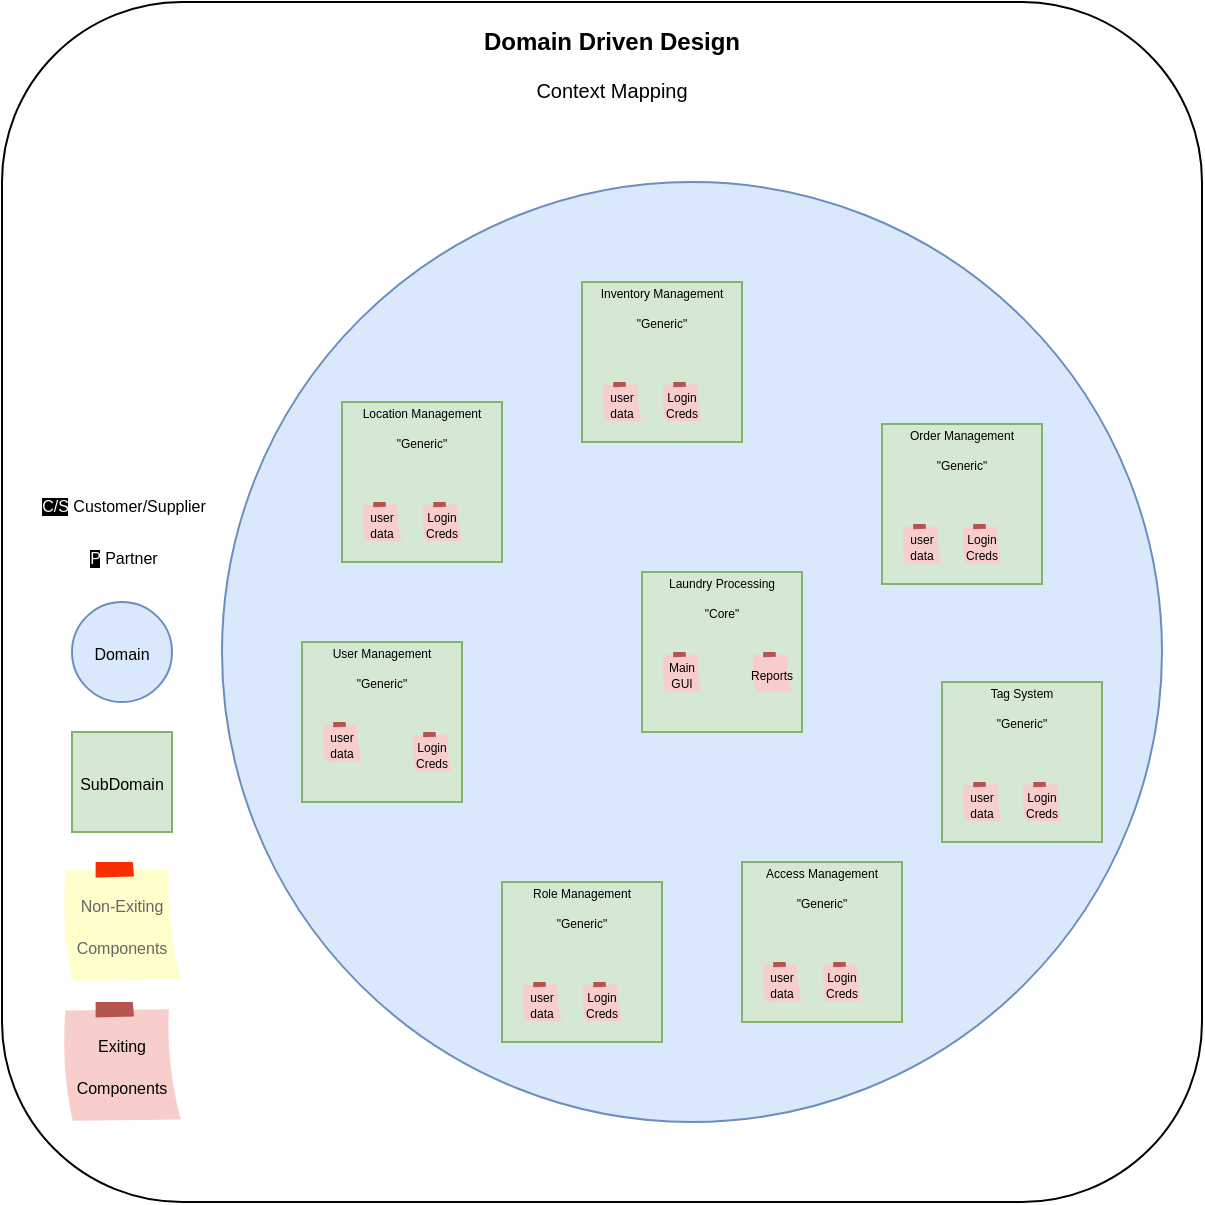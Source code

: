 <mxfile version="24.1.0" type="github">
  <diagram name="Page-1" id="hdjArQT4N3EYjZPsATcF">
    <mxGraphModel dx="570" dy="381" grid="1" gridSize="10" guides="1" tooltips="1" connect="1" arrows="1" fold="1" page="1" pageScale="1" pageWidth="850" pageHeight="1100" math="0" shadow="0">
      <root>
        <mxCell id="0" />
        <mxCell id="1" parent="0" />
        <mxCell id="8JDR-m6vEa2aa0U4zZIv-1" value="" style="rounded=1;whiteSpace=wrap;html=1;" vertex="1" parent="1">
          <mxGeometry x="120" y="160" width="600" height="600" as="geometry" />
        </mxCell>
        <mxCell id="8JDR-m6vEa2aa0U4zZIv-4" value="" style="group" vertex="1" connectable="0" parent="1">
          <mxGeometry x="345" y="160" width="160" height="64" as="geometry" />
        </mxCell>
        <mxCell id="8JDR-m6vEa2aa0U4zZIv-2" value="&lt;b&gt;Domain Driven Design&lt;/b&gt;" style="text;html=1;align=center;verticalAlign=middle;whiteSpace=wrap;rounded=0;" vertex="1" parent="8JDR-m6vEa2aa0U4zZIv-4">
          <mxGeometry width="160" height="40" as="geometry" />
        </mxCell>
        <mxCell id="8JDR-m6vEa2aa0U4zZIv-3" value="&lt;font style=&quot;font-size: 10px;&quot;&gt;Context Mapping&lt;/font&gt;" style="text;html=1;align=center;verticalAlign=middle;whiteSpace=wrap;rounded=0;" vertex="1" parent="8JDR-m6vEa2aa0U4zZIv-4">
          <mxGeometry y="23" width="160" height="41" as="geometry" />
        </mxCell>
        <mxCell id="8JDR-m6vEa2aa0U4zZIv-5" value="&lt;font style=&quot;font-size: 8px;&quot;&gt;Exiting Components&lt;/font&gt;" style="strokeWidth=1;shadow=0;dashed=0;align=center;html=1;shape=mxgraph.mockup.text.stickyNote2;mainText=;fontSize=17;whiteSpace=wrap;fillColor=#f8cecc;strokeColor=#b85450;" vertex="1" parent="1">
          <mxGeometry x="150" y="660" width="60" height="60" as="geometry" />
        </mxCell>
        <mxCell id="8JDR-m6vEa2aa0U4zZIv-6" value="&lt;font style=&quot;font-size: 8px;&quot;&gt;Non-Exiting Components&lt;/font&gt;" style="strokeWidth=1;shadow=0;dashed=0;align=center;html=1;shape=mxgraph.mockup.text.stickyNote2;fontColor=#666666;mainText=;fontSize=17;whiteSpace=wrap;fillColor=#ffffcc;strokeColor=#F62E00;" vertex="1" parent="1">
          <mxGeometry x="150" y="590" width="60" height="60" as="geometry" />
        </mxCell>
        <mxCell id="8JDR-m6vEa2aa0U4zZIv-7" value="&lt;font style=&quot;font-size: 8px;&quot;&gt;SubDomain&lt;/font&gt;" style="whiteSpace=wrap;html=1;aspect=fixed;fillColor=#d5e8d4;strokeColor=#82b366;" vertex="1" parent="1">
          <mxGeometry x="155" y="525" width="50" height="50" as="geometry" />
        </mxCell>
        <mxCell id="8JDR-m6vEa2aa0U4zZIv-8" value="&lt;font style=&quot;font-size: 8px;&quot;&gt;Domain&lt;/font&gt;" style="ellipse;whiteSpace=wrap;html=1;aspect=fixed;fillColor=#dae8fc;strokeColor=#6c8ebf;" vertex="1" parent="1">
          <mxGeometry x="155" y="460" width="50" height="50" as="geometry" />
        </mxCell>
        <mxCell id="8JDR-m6vEa2aa0U4zZIv-9" value="&lt;font style=&quot;font-size: 8px;&quot;&gt;&lt;font style=&quot;background-color: rgb(0, 0, 0);&quot; color=&quot;#ffffff&quot;&gt;P&lt;/font&gt; Partner&lt;/font&gt;" style="text;html=1;align=center;verticalAlign=middle;whiteSpace=wrap;rounded=0;" vertex="1" parent="1">
          <mxGeometry x="151" y="422" width="60" height="30" as="geometry" />
        </mxCell>
        <mxCell id="8JDR-m6vEa2aa0U4zZIv-10" value="&lt;font style=&quot;font-size: 8px;&quot;&gt;&lt;font style=&quot;background-color: rgb(0, 0, 0);&quot; color=&quot;#ffffff&quot;&gt;C/S&lt;/font&gt;&amp;nbsp;Customer/Supplier&lt;/font&gt;" style="text;html=1;align=center;verticalAlign=middle;whiteSpace=wrap;rounded=0;" vertex="1" parent="1">
          <mxGeometry x="151" y="396" width="60" height="30" as="geometry" />
        </mxCell>
        <mxCell id="8JDR-m6vEa2aa0U4zZIv-11" value="" style="ellipse;whiteSpace=wrap;html=1;aspect=fixed;fillColor=#dae8fc;strokeColor=#6c8ebf;" vertex="1" parent="1">
          <mxGeometry x="230" y="250" width="470" height="470" as="geometry" />
        </mxCell>
        <mxCell id="8JDR-m6vEa2aa0U4zZIv-23" value="&lt;font style=&quot;font-size: 6px;&quot;&gt;User Management&lt;/font&gt;&lt;div&gt;&lt;font style=&quot;font-size: 6px;&quot;&gt;&quot;Generic&quot;&lt;/font&gt;&lt;/div&gt;&lt;div&gt;&lt;font style=&quot;font-size: 6px;&quot;&gt;&lt;br&gt;&lt;/font&gt;&lt;/div&gt;&lt;div&gt;&lt;font style=&quot;font-size: 6px;&quot;&gt;&lt;br&gt;&lt;/font&gt;&lt;/div&gt;&lt;div&gt;&lt;font style=&quot;font-size: 6px;&quot;&gt;&lt;br&gt;&lt;/font&gt;&lt;/div&gt;&lt;div&gt;&lt;font style=&quot;font-size: 6px;&quot;&gt;&lt;br&gt;&lt;/font&gt;&lt;/div&gt;" style="whiteSpace=wrap;html=1;aspect=fixed;fillColor=#d5e8d4;strokeColor=#82b366;" vertex="1" parent="1">
          <mxGeometry x="270" y="480" width="80" height="80" as="geometry" />
        </mxCell>
        <mxCell id="8JDR-m6vEa2aa0U4zZIv-20" value="&lt;p style=&quot;margin-top: 0px; margin-left: 0px; margin-bottom: 0px; line-height: 20%;&quot;&gt;&lt;span style=&quot;font-size: 6px; background-color: initial;&quot;&gt;Login Creds&lt;/span&gt;&lt;/p&gt;" style="strokeWidth=1;shadow=0;dashed=0;align=center;html=1;shape=mxgraph.mockup.text.stickyNote2;mainText=;fontSize=17;whiteSpace=wrap;fillColor=#f8cecc;strokeColor=#b85450;" vertex="1" parent="1">
          <mxGeometry x="325" y="525" width="20" height="20" as="geometry" />
        </mxCell>
        <mxCell id="8JDR-m6vEa2aa0U4zZIv-19" value="&lt;p style=&quot;line-height: 20%;&quot;&gt;&lt;font style=&quot;font-size: 6px;&quot;&gt;user data&lt;/font&gt;&lt;/p&gt;" style="strokeWidth=1;shadow=0;dashed=0;align=center;html=1;shape=mxgraph.mockup.text.stickyNote2;mainText=;fontSize=17;whiteSpace=wrap;fillColor=#f8cecc;strokeColor=#b85450;" vertex="1" parent="1">
          <mxGeometry x="280" y="520" width="20" height="20" as="geometry" />
        </mxCell>
        <mxCell id="8JDR-m6vEa2aa0U4zZIv-24" value="" style="group" vertex="1" connectable="0" parent="1">
          <mxGeometry x="290" y="360" width="80" height="80" as="geometry" />
        </mxCell>
        <mxCell id="8JDR-m6vEa2aa0U4zZIv-14" value="&lt;font style=&quot;font-size: 6px;&quot;&gt;Location Management&lt;/font&gt;&lt;div&gt;&lt;font style=&quot;font-size: 6px;&quot;&gt;&quot;Generic&quot;&lt;/font&gt;&lt;/div&gt;&lt;div&gt;&lt;font style=&quot;font-size: 6px;&quot;&gt;&lt;br&gt;&lt;/font&gt;&lt;/div&gt;&lt;div&gt;&lt;font style=&quot;font-size: 6px;&quot;&gt;&lt;br&gt;&lt;/font&gt;&lt;/div&gt;&lt;div&gt;&lt;font style=&quot;font-size: 6px;&quot;&gt;&lt;br&gt;&lt;/font&gt;&lt;/div&gt;&lt;div&gt;&lt;font style=&quot;font-size: 6px;&quot;&gt;&lt;br&gt;&lt;/font&gt;&lt;/div&gt;" style="whiteSpace=wrap;html=1;aspect=fixed;fillColor=#d5e8d4;strokeColor=#82b366;" vertex="1" parent="8JDR-m6vEa2aa0U4zZIv-24">
          <mxGeometry width="80" height="80" as="geometry" />
        </mxCell>
        <mxCell id="8JDR-m6vEa2aa0U4zZIv-21" value="&lt;p style=&quot;line-height: 20%;&quot;&gt;&lt;font style=&quot;font-size: 6px;&quot;&gt;user data&lt;/font&gt;&lt;/p&gt;" style="strokeWidth=1;shadow=0;dashed=0;align=center;html=1;shape=mxgraph.mockup.text.stickyNote2;mainText=;fontSize=17;whiteSpace=wrap;fillColor=#f8cecc;strokeColor=#b85450;" vertex="1" parent="8JDR-m6vEa2aa0U4zZIv-24">
          <mxGeometry x="10" y="50" width="20" height="20" as="geometry" />
        </mxCell>
        <mxCell id="8JDR-m6vEa2aa0U4zZIv-22" value="&lt;p style=&quot;margin-top: 0px; margin-left: 0px; margin-bottom: 0px; line-height: 20%;&quot;&gt;&lt;span style=&quot;font-size: 6px; background-color: initial;&quot;&gt;Login Creds&lt;/span&gt;&lt;/p&gt;" style="strokeWidth=1;shadow=0;dashed=0;align=center;html=1;shape=mxgraph.mockup.text.stickyNote2;mainText=;fontSize=17;whiteSpace=wrap;fillColor=#f8cecc;strokeColor=#b85450;" vertex="1" parent="8JDR-m6vEa2aa0U4zZIv-24">
          <mxGeometry x="40" y="50" width="20" height="20" as="geometry" />
        </mxCell>
        <mxCell id="8JDR-m6vEa2aa0U4zZIv-25" value="" style="group" vertex="1" connectable="0" parent="1">
          <mxGeometry x="490" y="590" width="80" height="80" as="geometry" />
        </mxCell>
        <mxCell id="8JDR-m6vEa2aa0U4zZIv-26" value="&lt;font style=&quot;font-size: 6px;&quot;&gt;Access Management&lt;/font&gt;&lt;div&gt;&lt;font style=&quot;font-size: 6px;&quot;&gt;&quot;Generic&quot;&lt;/font&gt;&lt;/div&gt;&lt;div&gt;&lt;font style=&quot;font-size: 6px;&quot;&gt;&lt;br&gt;&lt;/font&gt;&lt;/div&gt;&lt;div&gt;&lt;font style=&quot;font-size: 6px;&quot;&gt;&lt;br&gt;&lt;/font&gt;&lt;/div&gt;&lt;div&gt;&lt;font style=&quot;font-size: 6px;&quot;&gt;&lt;br&gt;&lt;/font&gt;&lt;/div&gt;&lt;div&gt;&lt;font style=&quot;font-size: 6px;&quot;&gt;&lt;br&gt;&lt;/font&gt;&lt;/div&gt;" style="whiteSpace=wrap;html=1;aspect=fixed;fillColor=#d5e8d4;strokeColor=#82b366;" vertex="1" parent="8JDR-m6vEa2aa0U4zZIv-25">
          <mxGeometry width="80" height="80" as="geometry" />
        </mxCell>
        <mxCell id="8JDR-m6vEa2aa0U4zZIv-27" value="&lt;p style=&quot;line-height: 20%;&quot;&gt;&lt;font style=&quot;font-size: 6px;&quot;&gt;user data&lt;/font&gt;&lt;/p&gt;" style="strokeWidth=1;shadow=0;dashed=0;align=center;html=1;shape=mxgraph.mockup.text.stickyNote2;mainText=;fontSize=17;whiteSpace=wrap;fillColor=#f8cecc;strokeColor=#b85450;" vertex="1" parent="8JDR-m6vEa2aa0U4zZIv-25">
          <mxGeometry x="10" y="50" width="20" height="20" as="geometry" />
        </mxCell>
        <mxCell id="8JDR-m6vEa2aa0U4zZIv-28" value="&lt;p style=&quot;margin-top: 0px; margin-left: 0px; margin-bottom: 0px; line-height: 20%;&quot;&gt;&lt;span style=&quot;font-size: 6px; background-color: initial;&quot;&gt;Login Creds&lt;/span&gt;&lt;/p&gt;" style="strokeWidth=1;shadow=0;dashed=0;align=center;html=1;shape=mxgraph.mockup.text.stickyNote2;mainText=;fontSize=17;whiteSpace=wrap;fillColor=#f8cecc;strokeColor=#b85450;" vertex="1" parent="8JDR-m6vEa2aa0U4zZIv-25">
          <mxGeometry x="40" y="50" width="20" height="20" as="geometry" />
        </mxCell>
        <mxCell id="8JDR-m6vEa2aa0U4zZIv-29" value="" style="group" vertex="1" connectable="0" parent="1">
          <mxGeometry x="410" y="300" width="80" height="80" as="geometry" />
        </mxCell>
        <mxCell id="8JDR-m6vEa2aa0U4zZIv-30" value="&lt;font style=&quot;font-size: 6px;&quot;&gt;Inventory Management&lt;/font&gt;&lt;div&gt;&lt;font style=&quot;font-size: 6px;&quot;&gt;&quot;Generic&quot;&lt;/font&gt;&lt;/div&gt;&lt;div&gt;&lt;font style=&quot;font-size: 6px;&quot;&gt;&lt;br&gt;&lt;/font&gt;&lt;/div&gt;&lt;div&gt;&lt;font style=&quot;font-size: 6px;&quot;&gt;&lt;br&gt;&lt;/font&gt;&lt;/div&gt;&lt;div&gt;&lt;font style=&quot;font-size: 6px;&quot;&gt;&lt;br&gt;&lt;/font&gt;&lt;/div&gt;&lt;div&gt;&lt;font style=&quot;font-size: 6px;&quot;&gt;&lt;br&gt;&lt;/font&gt;&lt;/div&gt;" style="whiteSpace=wrap;html=1;aspect=fixed;fillColor=#d5e8d4;strokeColor=#82b366;" vertex="1" parent="8JDR-m6vEa2aa0U4zZIv-29">
          <mxGeometry width="80" height="80" as="geometry" />
        </mxCell>
        <mxCell id="8JDR-m6vEa2aa0U4zZIv-31" value="&lt;p style=&quot;line-height: 20%;&quot;&gt;&lt;font style=&quot;font-size: 6px;&quot;&gt;user data&lt;/font&gt;&lt;/p&gt;" style="strokeWidth=1;shadow=0;dashed=0;align=center;html=1;shape=mxgraph.mockup.text.stickyNote2;mainText=;fontSize=17;whiteSpace=wrap;fillColor=#f8cecc;strokeColor=#b85450;" vertex="1" parent="8JDR-m6vEa2aa0U4zZIv-29">
          <mxGeometry x="10" y="50" width="20" height="20" as="geometry" />
        </mxCell>
        <mxCell id="8JDR-m6vEa2aa0U4zZIv-32" value="&lt;p style=&quot;margin-top: 0px; margin-left: 0px; margin-bottom: 0px; line-height: 20%;&quot;&gt;&lt;span style=&quot;font-size: 6px; background-color: initial;&quot;&gt;Login Creds&lt;/span&gt;&lt;/p&gt;" style="strokeWidth=1;shadow=0;dashed=0;align=center;html=1;shape=mxgraph.mockup.text.stickyNote2;mainText=;fontSize=17;whiteSpace=wrap;fillColor=#f8cecc;strokeColor=#b85450;" vertex="1" parent="8JDR-m6vEa2aa0U4zZIv-29">
          <mxGeometry x="40" y="50" width="20" height="20" as="geometry" />
        </mxCell>
        <mxCell id="8JDR-m6vEa2aa0U4zZIv-33" value="" style="group" vertex="1" connectable="0" parent="1">
          <mxGeometry x="370" y="600" width="80" height="80" as="geometry" />
        </mxCell>
        <mxCell id="8JDR-m6vEa2aa0U4zZIv-34" value="&lt;font style=&quot;font-size: 6px;&quot;&gt;Role Management&lt;/font&gt;&lt;div&gt;&lt;font style=&quot;font-size: 6px;&quot;&gt;&quot;Generic&quot;&lt;/font&gt;&lt;/div&gt;&lt;div&gt;&lt;font style=&quot;font-size: 6px;&quot;&gt;&lt;br&gt;&lt;/font&gt;&lt;/div&gt;&lt;div&gt;&lt;font style=&quot;font-size: 6px;&quot;&gt;&lt;br&gt;&lt;/font&gt;&lt;/div&gt;&lt;div&gt;&lt;font style=&quot;font-size: 6px;&quot;&gt;&lt;br&gt;&lt;/font&gt;&lt;/div&gt;&lt;div&gt;&lt;font style=&quot;font-size: 6px;&quot;&gt;&lt;br&gt;&lt;/font&gt;&lt;/div&gt;" style="whiteSpace=wrap;html=1;aspect=fixed;fillColor=#d5e8d4;strokeColor=#82b366;" vertex="1" parent="8JDR-m6vEa2aa0U4zZIv-33">
          <mxGeometry width="80" height="80" as="geometry" />
        </mxCell>
        <mxCell id="8JDR-m6vEa2aa0U4zZIv-35" value="&lt;p style=&quot;line-height: 20%;&quot;&gt;&lt;font style=&quot;font-size: 6px;&quot;&gt;user data&lt;/font&gt;&lt;/p&gt;" style="strokeWidth=1;shadow=0;dashed=0;align=center;html=1;shape=mxgraph.mockup.text.stickyNote2;mainText=;fontSize=17;whiteSpace=wrap;fillColor=#f8cecc;strokeColor=#b85450;" vertex="1" parent="8JDR-m6vEa2aa0U4zZIv-33">
          <mxGeometry x="10" y="50" width="20" height="20" as="geometry" />
        </mxCell>
        <mxCell id="8JDR-m6vEa2aa0U4zZIv-36" value="&lt;p style=&quot;margin-top: 0px; margin-left: 0px; margin-bottom: 0px; line-height: 20%;&quot;&gt;&lt;span style=&quot;font-size: 6px; background-color: initial;&quot;&gt;Login Creds&lt;/span&gt;&lt;/p&gt;" style="strokeWidth=1;shadow=0;dashed=0;align=center;html=1;shape=mxgraph.mockup.text.stickyNote2;mainText=;fontSize=17;whiteSpace=wrap;fillColor=#f8cecc;strokeColor=#b85450;" vertex="1" parent="8JDR-m6vEa2aa0U4zZIv-33">
          <mxGeometry x="40" y="50" width="20" height="20" as="geometry" />
        </mxCell>
        <mxCell id="8JDR-m6vEa2aa0U4zZIv-37" value="" style="group" vertex="1" connectable="0" parent="1">
          <mxGeometry x="560" y="371" width="80" height="80" as="geometry" />
        </mxCell>
        <mxCell id="8JDR-m6vEa2aa0U4zZIv-38" value="&lt;font style=&quot;font-size: 6px;&quot;&gt;Order Management&lt;/font&gt;&lt;div&gt;&lt;font style=&quot;font-size: 6px;&quot;&gt;&quot;Generic&quot;&lt;/font&gt;&lt;/div&gt;&lt;div&gt;&lt;font style=&quot;font-size: 6px;&quot;&gt;&lt;br&gt;&lt;/font&gt;&lt;/div&gt;&lt;div&gt;&lt;font style=&quot;font-size: 6px;&quot;&gt;&lt;br&gt;&lt;/font&gt;&lt;/div&gt;&lt;div&gt;&lt;font style=&quot;font-size: 6px;&quot;&gt;&lt;br&gt;&lt;/font&gt;&lt;/div&gt;&lt;div&gt;&lt;font style=&quot;font-size: 6px;&quot;&gt;&lt;br&gt;&lt;/font&gt;&lt;/div&gt;" style="whiteSpace=wrap;html=1;aspect=fixed;fillColor=#d5e8d4;strokeColor=#82b366;" vertex="1" parent="8JDR-m6vEa2aa0U4zZIv-37">
          <mxGeometry width="80" height="80" as="geometry" />
        </mxCell>
        <mxCell id="8JDR-m6vEa2aa0U4zZIv-39" value="&lt;p style=&quot;line-height: 20%;&quot;&gt;&lt;font style=&quot;font-size: 6px;&quot;&gt;user data&lt;/font&gt;&lt;/p&gt;" style="strokeWidth=1;shadow=0;dashed=0;align=center;html=1;shape=mxgraph.mockup.text.stickyNote2;mainText=;fontSize=17;whiteSpace=wrap;fillColor=#f8cecc;strokeColor=#b85450;" vertex="1" parent="8JDR-m6vEa2aa0U4zZIv-37">
          <mxGeometry x="10" y="50" width="20" height="20" as="geometry" />
        </mxCell>
        <mxCell id="8JDR-m6vEa2aa0U4zZIv-40" value="&lt;p style=&quot;margin-top: 0px; margin-left: 0px; margin-bottom: 0px; line-height: 20%;&quot;&gt;&lt;span style=&quot;font-size: 6px; background-color: initial;&quot;&gt;Login Creds&lt;/span&gt;&lt;/p&gt;" style="strokeWidth=1;shadow=0;dashed=0;align=center;html=1;shape=mxgraph.mockup.text.stickyNote2;mainText=;fontSize=17;whiteSpace=wrap;fillColor=#f8cecc;strokeColor=#b85450;" vertex="1" parent="8JDR-m6vEa2aa0U4zZIv-37">
          <mxGeometry x="40" y="50" width="20" height="20" as="geometry" />
        </mxCell>
        <mxCell id="8JDR-m6vEa2aa0U4zZIv-41" value="" style="group" vertex="1" connectable="0" parent="1">
          <mxGeometry x="590" y="500" width="80" height="80" as="geometry" />
        </mxCell>
        <mxCell id="8JDR-m6vEa2aa0U4zZIv-42" value="&lt;font style=&quot;font-size: 6px;&quot;&gt;Tag System&lt;/font&gt;&lt;div&gt;&lt;font style=&quot;font-size: 6px;&quot;&gt;&quot;Generic&quot;&lt;/font&gt;&lt;/div&gt;&lt;div&gt;&lt;font style=&quot;font-size: 6px;&quot;&gt;&lt;br&gt;&lt;/font&gt;&lt;/div&gt;&lt;div&gt;&lt;font style=&quot;font-size: 6px;&quot;&gt;&lt;br&gt;&lt;/font&gt;&lt;/div&gt;&lt;div&gt;&lt;font style=&quot;font-size: 6px;&quot;&gt;&lt;br&gt;&lt;/font&gt;&lt;/div&gt;&lt;div&gt;&lt;font style=&quot;font-size: 6px;&quot;&gt;&lt;br&gt;&lt;/font&gt;&lt;/div&gt;" style="whiteSpace=wrap;html=1;aspect=fixed;fillColor=#d5e8d4;strokeColor=#82b366;" vertex="1" parent="8JDR-m6vEa2aa0U4zZIv-41">
          <mxGeometry width="80" height="80" as="geometry" />
        </mxCell>
        <mxCell id="8JDR-m6vEa2aa0U4zZIv-43" value="&lt;p style=&quot;line-height: 20%;&quot;&gt;&lt;font style=&quot;font-size: 6px;&quot;&gt;user data&lt;/font&gt;&lt;/p&gt;" style="strokeWidth=1;shadow=0;dashed=0;align=center;html=1;shape=mxgraph.mockup.text.stickyNote2;mainText=;fontSize=17;whiteSpace=wrap;fillColor=#f8cecc;strokeColor=#b85450;" vertex="1" parent="8JDR-m6vEa2aa0U4zZIv-41">
          <mxGeometry x="10" y="50" width="20" height="20" as="geometry" />
        </mxCell>
        <mxCell id="8JDR-m6vEa2aa0U4zZIv-44" value="&lt;p style=&quot;margin-top: 0px; margin-left: 0px; margin-bottom: 0px; line-height: 20%;&quot;&gt;&lt;span style=&quot;font-size: 6px; background-color: initial;&quot;&gt;Login Creds&lt;/span&gt;&lt;/p&gt;" style="strokeWidth=1;shadow=0;dashed=0;align=center;html=1;shape=mxgraph.mockup.text.stickyNote2;mainText=;fontSize=17;whiteSpace=wrap;fillColor=#f8cecc;strokeColor=#b85450;" vertex="1" parent="8JDR-m6vEa2aa0U4zZIv-41">
          <mxGeometry x="40" y="50" width="20" height="20" as="geometry" />
        </mxCell>
        <mxCell id="8JDR-m6vEa2aa0U4zZIv-45" value="" style="group" vertex="1" connectable="0" parent="1">
          <mxGeometry x="440" y="445" width="80" height="80" as="geometry" />
        </mxCell>
        <mxCell id="8JDR-m6vEa2aa0U4zZIv-46" value="&lt;font style=&quot;font-size: 6px;&quot;&gt;Laundry Processing&lt;/font&gt;&lt;div&gt;&lt;font style=&quot;font-size: 6px;&quot;&gt;&quot;Core&quot;&lt;/font&gt;&lt;/div&gt;&lt;div&gt;&lt;font style=&quot;font-size: 6px;&quot;&gt;&lt;br&gt;&lt;/font&gt;&lt;/div&gt;&lt;div&gt;&lt;font style=&quot;font-size: 6px;&quot;&gt;&lt;br&gt;&lt;/font&gt;&lt;/div&gt;&lt;div&gt;&lt;font style=&quot;font-size: 6px;&quot;&gt;&lt;br&gt;&lt;/font&gt;&lt;/div&gt;&lt;div&gt;&lt;font style=&quot;font-size: 6px;&quot;&gt;&lt;br&gt;&lt;/font&gt;&lt;/div&gt;" style="whiteSpace=wrap;html=1;aspect=fixed;fillColor=#d5e8d4;strokeColor=#82b366;" vertex="1" parent="8JDR-m6vEa2aa0U4zZIv-45">
          <mxGeometry width="80" height="80" as="geometry" />
        </mxCell>
        <mxCell id="8JDR-m6vEa2aa0U4zZIv-47" value="&lt;p style=&quot;line-height: 20%;&quot;&gt;&lt;font style=&quot;font-size: 6px;&quot;&gt;Main GUI&lt;/font&gt;&lt;/p&gt;" style="strokeWidth=1;shadow=0;dashed=0;align=center;html=1;shape=mxgraph.mockup.text.stickyNote2;mainText=;fontSize=17;whiteSpace=wrap;fillColor=#f8cecc;strokeColor=#b85450;" vertex="1" parent="8JDR-m6vEa2aa0U4zZIv-45">
          <mxGeometry x="10" y="40" width="20" height="20" as="geometry" />
        </mxCell>
        <mxCell id="8JDR-m6vEa2aa0U4zZIv-48" value="&lt;p style=&quot;margin-top: 0px; margin-left: 0px; margin-bottom: 0px; line-height: 20%;&quot;&gt;&lt;span style=&quot;font-size: 6px; background-color: initial;&quot;&gt;Reports&lt;/span&gt;&lt;/p&gt;" style="strokeWidth=1;shadow=0;dashed=0;align=center;html=1;shape=mxgraph.mockup.text.stickyNote2;mainText=;fontSize=17;whiteSpace=wrap;fillColor=#f8cecc;strokeColor=#b85450;" vertex="1" parent="8JDR-m6vEa2aa0U4zZIv-45">
          <mxGeometry x="55" y="40" width="20" height="20" as="geometry" />
        </mxCell>
      </root>
    </mxGraphModel>
  </diagram>
</mxfile>
